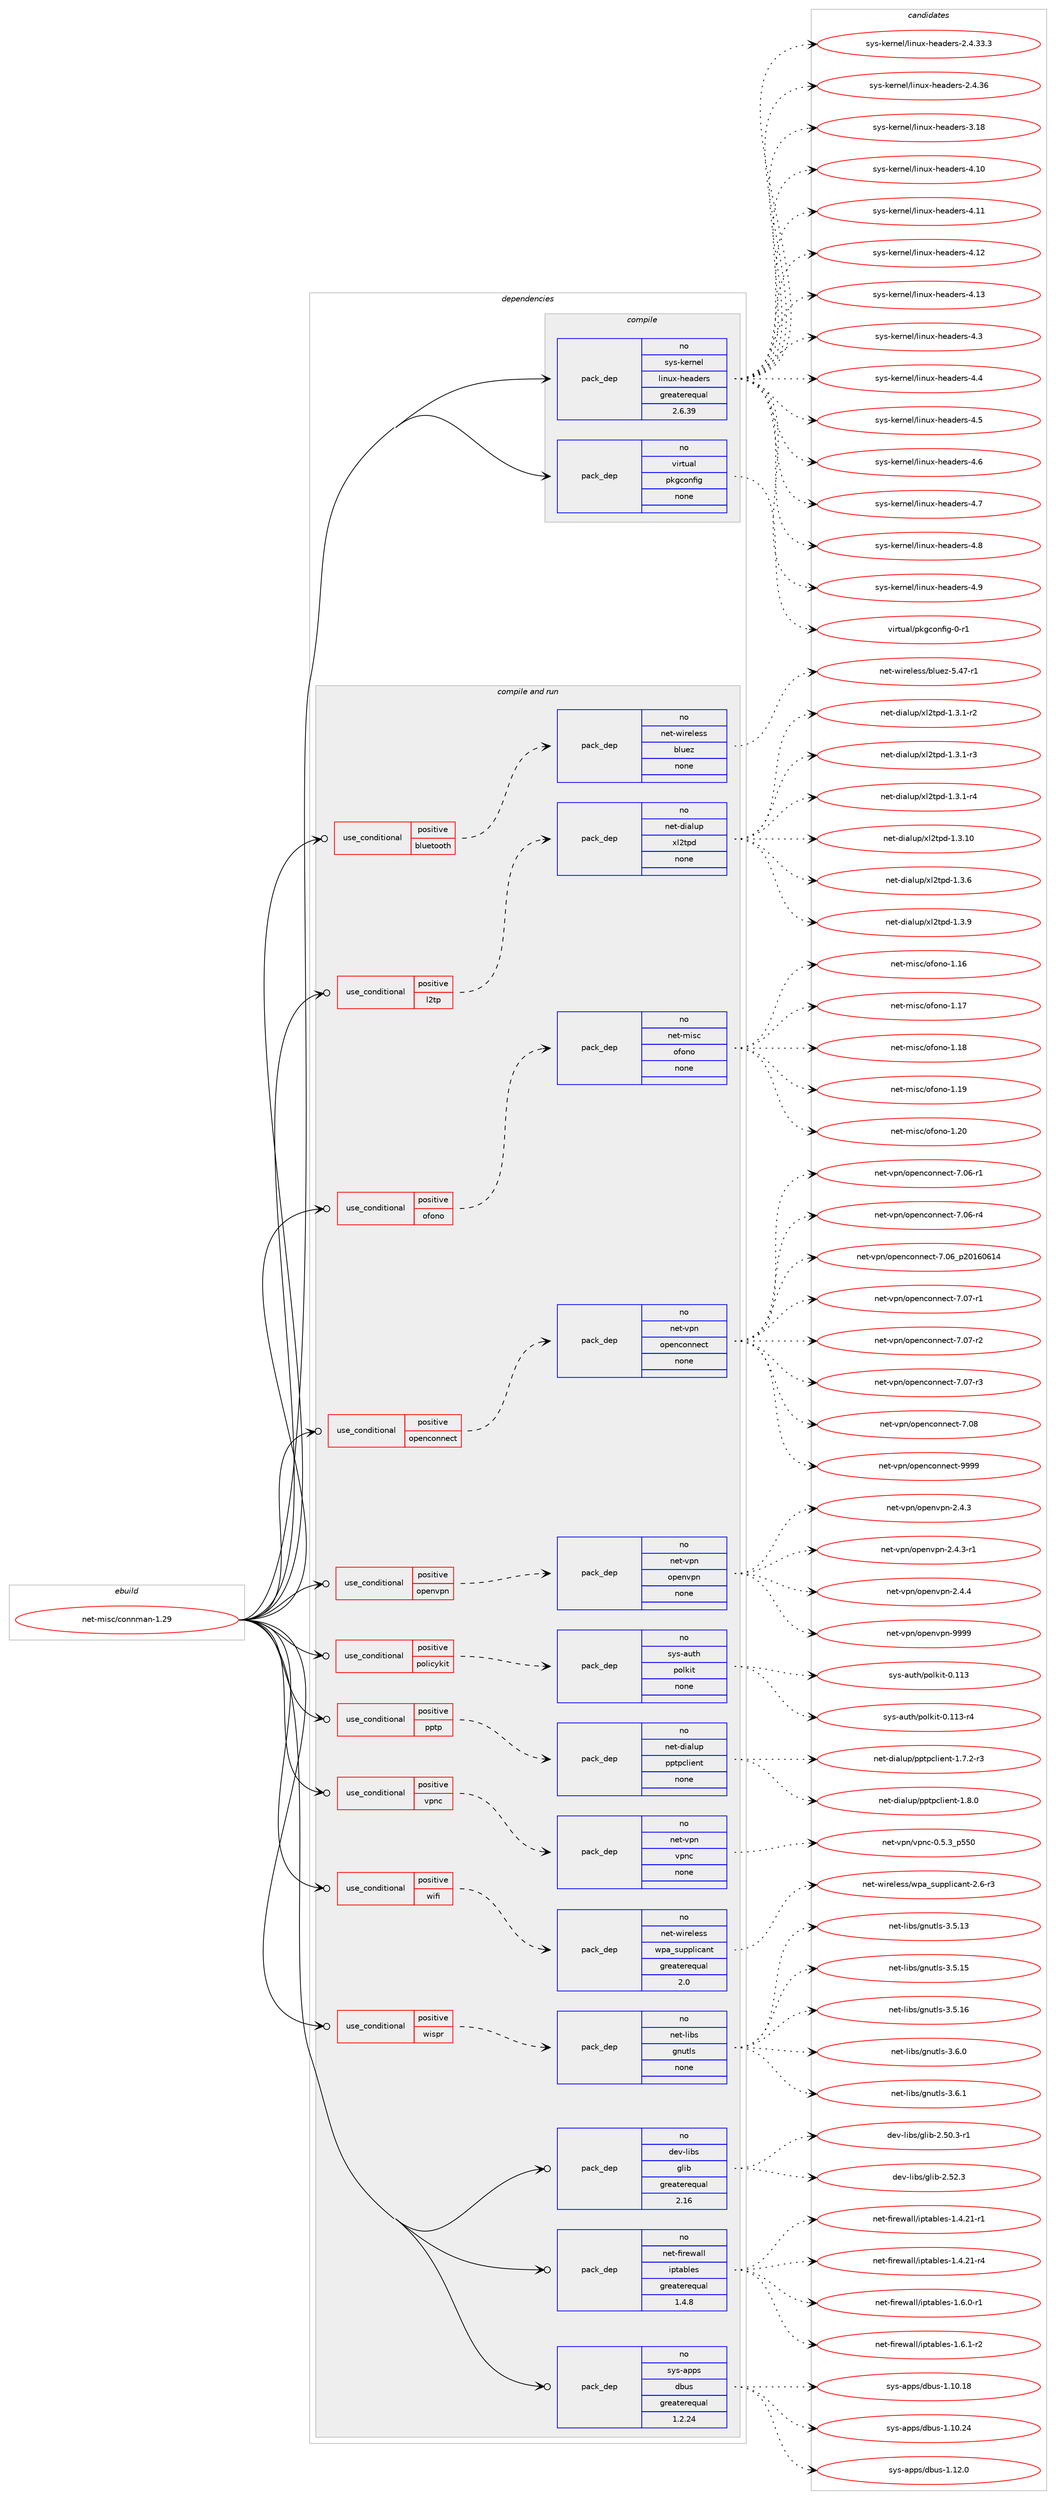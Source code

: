 digraph prolog {

# *************
# Graph options
# *************

newrank=true;
concentrate=true;
compound=true;
graph [rankdir=LR,fontname=Helvetica,fontsize=10,ranksep=1.5];#, ranksep=2.5, nodesep=0.2];
edge  [arrowhead=vee];
node  [fontname=Helvetica,fontsize=10];

# **********
# The ebuild
# **********

subgraph cluster_leftcol {
color=gray;
rank=same;
label=<<i>ebuild</i>>;
id [label="net-misc/connman-1.29", color=red, width=4, href="../net-misc/connman-1.29.svg"];
}

# ****************
# The dependencies
# ****************

subgraph cluster_midcol {
color=gray;
label=<<i>dependencies</i>>;
subgraph cluster_compile {
fillcolor="#eeeeee";
style=filled;
label=<<i>compile</i>>;
subgraph pack311947 {
dependency424209 [label=<<TABLE BORDER="0" CELLBORDER="1" CELLSPACING="0" CELLPADDING="4" WIDTH="220"><TR><TD ROWSPAN="6" CELLPADDING="30">pack_dep</TD></TR><TR><TD WIDTH="110">no</TD></TR><TR><TD>sys-kernel</TD></TR><TR><TD>linux-headers</TD></TR><TR><TD>greaterequal</TD></TR><TR><TD>2.6.39</TD></TR></TABLE>>, shape=none, color=blue];
}
id:e -> dependency424209:w [weight=20,style="solid",arrowhead="vee"];
subgraph pack311948 {
dependency424210 [label=<<TABLE BORDER="0" CELLBORDER="1" CELLSPACING="0" CELLPADDING="4" WIDTH="220"><TR><TD ROWSPAN="6" CELLPADDING="30">pack_dep</TD></TR><TR><TD WIDTH="110">no</TD></TR><TR><TD>virtual</TD></TR><TR><TD>pkgconfig</TD></TR><TR><TD>none</TD></TR><TR><TD></TD></TR></TABLE>>, shape=none, color=blue];
}
id:e -> dependency424210:w [weight=20,style="solid",arrowhead="vee"];
}
subgraph cluster_compileandrun {
fillcolor="#eeeeee";
style=filled;
label=<<i>compile and run</i>>;
subgraph cond105087 {
dependency424211 [label=<<TABLE BORDER="0" CELLBORDER="1" CELLSPACING="0" CELLPADDING="4"><TR><TD ROWSPAN="3" CELLPADDING="10">use_conditional</TD></TR><TR><TD>positive</TD></TR><TR><TD>bluetooth</TD></TR></TABLE>>, shape=none, color=red];
subgraph pack311949 {
dependency424212 [label=<<TABLE BORDER="0" CELLBORDER="1" CELLSPACING="0" CELLPADDING="4" WIDTH="220"><TR><TD ROWSPAN="6" CELLPADDING="30">pack_dep</TD></TR><TR><TD WIDTH="110">no</TD></TR><TR><TD>net-wireless</TD></TR><TR><TD>bluez</TD></TR><TR><TD>none</TD></TR><TR><TD></TD></TR></TABLE>>, shape=none, color=blue];
}
dependency424211:e -> dependency424212:w [weight=20,style="dashed",arrowhead="vee"];
}
id:e -> dependency424211:w [weight=20,style="solid",arrowhead="odotvee"];
subgraph cond105088 {
dependency424213 [label=<<TABLE BORDER="0" CELLBORDER="1" CELLSPACING="0" CELLPADDING="4"><TR><TD ROWSPAN="3" CELLPADDING="10">use_conditional</TD></TR><TR><TD>positive</TD></TR><TR><TD>l2tp</TD></TR></TABLE>>, shape=none, color=red];
subgraph pack311950 {
dependency424214 [label=<<TABLE BORDER="0" CELLBORDER="1" CELLSPACING="0" CELLPADDING="4" WIDTH="220"><TR><TD ROWSPAN="6" CELLPADDING="30">pack_dep</TD></TR><TR><TD WIDTH="110">no</TD></TR><TR><TD>net-dialup</TD></TR><TR><TD>xl2tpd</TD></TR><TR><TD>none</TD></TR><TR><TD></TD></TR></TABLE>>, shape=none, color=blue];
}
dependency424213:e -> dependency424214:w [weight=20,style="dashed",arrowhead="vee"];
}
id:e -> dependency424213:w [weight=20,style="solid",arrowhead="odotvee"];
subgraph cond105089 {
dependency424215 [label=<<TABLE BORDER="0" CELLBORDER="1" CELLSPACING="0" CELLPADDING="4"><TR><TD ROWSPAN="3" CELLPADDING="10">use_conditional</TD></TR><TR><TD>positive</TD></TR><TR><TD>ofono</TD></TR></TABLE>>, shape=none, color=red];
subgraph pack311951 {
dependency424216 [label=<<TABLE BORDER="0" CELLBORDER="1" CELLSPACING="0" CELLPADDING="4" WIDTH="220"><TR><TD ROWSPAN="6" CELLPADDING="30">pack_dep</TD></TR><TR><TD WIDTH="110">no</TD></TR><TR><TD>net-misc</TD></TR><TR><TD>ofono</TD></TR><TR><TD>none</TD></TR><TR><TD></TD></TR></TABLE>>, shape=none, color=blue];
}
dependency424215:e -> dependency424216:w [weight=20,style="dashed",arrowhead="vee"];
}
id:e -> dependency424215:w [weight=20,style="solid",arrowhead="odotvee"];
subgraph cond105090 {
dependency424217 [label=<<TABLE BORDER="0" CELLBORDER="1" CELLSPACING="0" CELLPADDING="4"><TR><TD ROWSPAN="3" CELLPADDING="10">use_conditional</TD></TR><TR><TD>positive</TD></TR><TR><TD>openconnect</TD></TR></TABLE>>, shape=none, color=red];
subgraph pack311952 {
dependency424218 [label=<<TABLE BORDER="0" CELLBORDER="1" CELLSPACING="0" CELLPADDING="4" WIDTH="220"><TR><TD ROWSPAN="6" CELLPADDING="30">pack_dep</TD></TR><TR><TD WIDTH="110">no</TD></TR><TR><TD>net-vpn</TD></TR><TR><TD>openconnect</TD></TR><TR><TD>none</TD></TR><TR><TD></TD></TR></TABLE>>, shape=none, color=blue];
}
dependency424217:e -> dependency424218:w [weight=20,style="dashed",arrowhead="vee"];
}
id:e -> dependency424217:w [weight=20,style="solid",arrowhead="odotvee"];
subgraph cond105091 {
dependency424219 [label=<<TABLE BORDER="0" CELLBORDER="1" CELLSPACING="0" CELLPADDING="4"><TR><TD ROWSPAN="3" CELLPADDING="10">use_conditional</TD></TR><TR><TD>positive</TD></TR><TR><TD>openvpn</TD></TR></TABLE>>, shape=none, color=red];
subgraph pack311953 {
dependency424220 [label=<<TABLE BORDER="0" CELLBORDER="1" CELLSPACING="0" CELLPADDING="4" WIDTH="220"><TR><TD ROWSPAN="6" CELLPADDING="30">pack_dep</TD></TR><TR><TD WIDTH="110">no</TD></TR><TR><TD>net-vpn</TD></TR><TR><TD>openvpn</TD></TR><TR><TD>none</TD></TR><TR><TD></TD></TR></TABLE>>, shape=none, color=blue];
}
dependency424219:e -> dependency424220:w [weight=20,style="dashed",arrowhead="vee"];
}
id:e -> dependency424219:w [weight=20,style="solid",arrowhead="odotvee"];
subgraph cond105092 {
dependency424221 [label=<<TABLE BORDER="0" CELLBORDER="1" CELLSPACING="0" CELLPADDING="4"><TR><TD ROWSPAN="3" CELLPADDING="10">use_conditional</TD></TR><TR><TD>positive</TD></TR><TR><TD>policykit</TD></TR></TABLE>>, shape=none, color=red];
subgraph pack311954 {
dependency424222 [label=<<TABLE BORDER="0" CELLBORDER="1" CELLSPACING="0" CELLPADDING="4" WIDTH="220"><TR><TD ROWSPAN="6" CELLPADDING="30">pack_dep</TD></TR><TR><TD WIDTH="110">no</TD></TR><TR><TD>sys-auth</TD></TR><TR><TD>polkit</TD></TR><TR><TD>none</TD></TR><TR><TD></TD></TR></TABLE>>, shape=none, color=blue];
}
dependency424221:e -> dependency424222:w [weight=20,style="dashed",arrowhead="vee"];
}
id:e -> dependency424221:w [weight=20,style="solid",arrowhead="odotvee"];
subgraph cond105093 {
dependency424223 [label=<<TABLE BORDER="0" CELLBORDER="1" CELLSPACING="0" CELLPADDING="4"><TR><TD ROWSPAN="3" CELLPADDING="10">use_conditional</TD></TR><TR><TD>positive</TD></TR><TR><TD>pptp</TD></TR></TABLE>>, shape=none, color=red];
subgraph pack311955 {
dependency424224 [label=<<TABLE BORDER="0" CELLBORDER="1" CELLSPACING="0" CELLPADDING="4" WIDTH="220"><TR><TD ROWSPAN="6" CELLPADDING="30">pack_dep</TD></TR><TR><TD WIDTH="110">no</TD></TR><TR><TD>net-dialup</TD></TR><TR><TD>pptpclient</TD></TR><TR><TD>none</TD></TR><TR><TD></TD></TR></TABLE>>, shape=none, color=blue];
}
dependency424223:e -> dependency424224:w [weight=20,style="dashed",arrowhead="vee"];
}
id:e -> dependency424223:w [weight=20,style="solid",arrowhead="odotvee"];
subgraph cond105094 {
dependency424225 [label=<<TABLE BORDER="0" CELLBORDER="1" CELLSPACING="0" CELLPADDING="4"><TR><TD ROWSPAN="3" CELLPADDING="10">use_conditional</TD></TR><TR><TD>positive</TD></TR><TR><TD>vpnc</TD></TR></TABLE>>, shape=none, color=red];
subgraph pack311956 {
dependency424226 [label=<<TABLE BORDER="0" CELLBORDER="1" CELLSPACING="0" CELLPADDING="4" WIDTH="220"><TR><TD ROWSPAN="6" CELLPADDING="30">pack_dep</TD></TR><TR><TD WIDTH="110">no</TD></TR><TR><TD>net-vpn</TD></TR><TR><TD>vpnc</TD></TR><TR><TD>none</TD></TR><TR><TD></TD></TR></TABLE>>, shape=none, color=blue];
}
dependency424225:e -> dependency424226:w [weight=20,style="dashed",arrowhead="vee"];
}
id:e -> dependency424225:w [weight=20,style="solid",arrowhead="odotvee"];
subgraph cond105095 {
dependency424227 [label=<<TABLE BORDER="0" CELLBORDER="1" CELLSPACING="0" CELLPADDING="4"><TR><TD ROWSPAN="3" CELLPADDING="10">use_conditional</TD></TR><TR><TD>positive</TD></TR><TR><TD>wifi</TD></TR></TABLE>>, shape=none, color=red];
subgraph pack311957 {
dependency424228 [label=<<TABLE BORDER="0" CELLBORDER="1" CELLSPACING="0" CELLPADDING="4" WIDTH="220"><TR><TD ROWSPAN="6" CELLPADDING="30">pack_dep</TD></TR><TR><TD WIDTH="110">no</TD></TR><TR><TD>net-wireless</TD></TR><TR><TD>wpa_supplicant</TD></TR><TR><TD>greaterequal</TD></TR><TR><TD>2.0</TD></TR></TABLE>>, shape=none, color=blue];
}
dependency424227:e -> dependency424228:w [weight=20,style="dashed",arrowhead="vee"];
}
id:e -> dependency424227:w [weight=20,style="solid",arrowhead="odotvee"];
subgraph cond105096 {
dependency424229 [label=<<TABLE BORDER="0" CELLBORDER="1" CELLSPACING="0" CELLPADDING="4"><TR><TD ROWSPAN="3" CELLPADDING="10">use_conditional</TD></TR><TR><TD>positive</TD></TR><TR><TD>wispr</TD></TR></TABLE>>, shape=none, color=red];
subgraph pack311958 {
dependency424230 [label=<<TABLE BORDER="0" CELLBORDER="1" CELLSPACING="0" CELLPADDING="4" WIDTH="220"><TR><TD ROWSPAN="6" CELLPADDING="30">pack_dep</TD></TR><TR><TD WIDTH="110">no</TD></TR><TR><TD>net-libs</TD></TR><TR><TD>gnutls</TD></TR><TR><TD>none</TD></TR><TR><TD></TD></TR></TABLE>>, shape=none, color=blue];
}
dependency424229:e -> dependency424230:w [weight=20,style="dashed",arrowhead="vee"];
}
id:e -> dependency424229:w [weight=20,style="solid",arrowhead="odotvee"];
subgraph pack311959 {
dependency424231 [label=<<TABLE BORDER="0" CELLBORDER="1" CELLSPACING="0" CELLPADDING="4" WIDTH="220"><TR><TD ROWSPAN="6" CELLPADDING="30">pack_dep</TD></TR><TR><TD WIDTH="110">no</TD></TR><TR><TD>dev-libs</TD></TR><TR><TD>glib</TD></TR><TR><TD>greaterequal</TD></TR><TR><TD>2.16</TD></TR></TABLE>>, shape=none, color=blue];
}
id:e -> dependency424231:w [weight=20,style="solid",arrowhead="odotvee"];
subgraph pack311960 {
dependency424232 [label=<<TABLE BORDER="0" CELLBORDER="1" CELLSPACING="0" CELLPADDING="4" WIDTH="220"><TR><TD ROWSPAN="6" CELLPADDING="30">pack_dep</TD></TR><TR><TD WIDTH="110">no</TD></TR><TR><TD>net-firewall</TD></TR><TR><TD>iptables</TD></TR><TR><TD>greaterequal</TD></TR><TR><TD>1.4.8</TD></TR></TABLE>>, shape=none, color=blue];
}
id:e -> dependency424232:w [weight=20,style="solid",arrowhead="odotvee"];
subgraph pack311961 {
dependency424233 [label=<<TABLE BORDER="0" CELLBORDER="1" CELLSPACING="0" CELLPADDING="4" WIDTH="220"><TR><TD ROWSPAN="6" CELLPADDING="30">pack_dep</TD></TR><TR><TD WIDTH="110">no</TD></TR><TR><TD>sys-apps</TD></TR><TR><TD>dbus</TD></TR><TR><TD>greaterequal</TD></TR><TR><TD>1.2.24</TD></TR></TABLE>>, shape=none, color=blue];
}
id:e -> dependency424233:w [weight=20,style="solid",arrowhead="odotvee"];
}
subgraph cluster_run {
fillcolor="#eeeeee";
style=filled;
label=<<i>run</i>>;
}
}

# **************
# The candidates
# **************

subgraph cluster_choices {
rank=same;
color=gray;
label=<<i>candidates</i>>;

subgraph choice311947 {
color=black;
nodesep=1;
choice11512111545107101114110101108471081051101171204510410197100101114115455046524651514651 [label="sys-kernel/linux-headers-2.4.33.3", color=red, width=4,href="../sys-kernel/linux-headers-2.4.33.3.svg"];
choice1151211154510710111411010110847108105110117120451041019710010111411545504652465154 [label="sys-kernel/linux-headers-2.4.36", color=red, width=4,href="../sys-kernel/linux-headers-2.4.36.svg"];
choice115121115451071011141101011084710810511011712045104101971001011141154551464956 [label="sys-kernel/linux-headers-3.18", color=red, width=4,href="../sys-kernel/linux-headers-3.18.svg"];
choice115121115451071011141101011084710810511011712045104101971001011141154552464948 [label="sys-kernel/linux-headers-4.10", color=red, width=4,href="../sys-kernel/linux-headers-4.10.svg"];
choice115121115451071011141101011084710810511011712045104101971001011141154552464949 [label="sys-kernel/linux-headers-4.11", color=red, width=4,href="../sys-kernel/linux-headers-4.11.svg"];
choice115121115451071011141101011084710810511011712045104101971001011141154552464950 [label="sys-kernel/linux-headers-4.12", color=red, width=4,href="../sys-kernel/linux-headers-4.12.svg"];
choice115121115451071011141101011084710810511011712045104101971001011141154552464951 [label="sys-kernel/linux-headers-4.13", color=red, width=4,href="../sys-kernel/linux-headers-4.13.svg"];
choice1151211154510710111411010110847108105110117120451041019710010111411545524651 [label="sys-kernel/linux-headers-4.3", color=red, width=4,href="../sys-kernel/linux-headers-4.3.svg"];
choice1151211154510710111411010110847108105110117120451041019710010111411545524652 [label="sys-kernel/linux-headers-4.4", color=red, width=4,href="../sys-kernel/linux-headers-4.4.svg"];
choice1151211154510710111411010110847108105110117120451041019710010111411545524653 [label="sys-kernel/linux-headers-4.5", color=red, width=4,href="../sys-kernel/linux-headers-4.5.svg"];
choice1151211154510710111411010110847108105110117120451041019710010111411545524654 [label="sys-kernel/linux-headers-4.6", color=red, width=4,href="../sys-kernel/linux-headers-4.6.svg"];
choice1151211154510710111411010110847108105110117120451041019710010111411545524655 [label="sys-kernel/linux-headers-4.7", color=red, width=4,href="../sys-kernel/linux-headers-4.7.svg"];
choice1151211154510710111411010110847108105110117120451041019710010111411545524656 [label="sys-kernel/linux-headers-4.8", color=red, width=4,href="../sys-kernel/linux-headers-4.8.svg"];
choice1151211154510710111411010110847108105110117120451041019710010111411545524657 [label="sys-kernel/linux-headers-4.9", color=red, width=4,href="../sys-kernel/linux-headers-4.9.svg"];
dependency424209:e -> choice11512111545107101114110101108471081051101171204510410197100101114115455046524651514651:w [style=dotted,weight="100"];
dependency424209:e -> choice1151211154510710111411010110847108105110117120451041019710010111411545504652465154:w [style=dotted,weight="100"];
dependency424209:e -> choice115121115451071011141101011084710810511011712045104101971001011141154551464956:w [style=dotted,weight="100"];
dependency424209:e -> choice115121115451071011141101011084710810511011712045104101971001011141154552464948:w [style=dotted,weight="100"];
dependency424209:e -> choice115121115451071011141101011084710810511011712045104101971001011141154552464949:w [style=dotted,weight="100"];
dependency424209:e -> choice115121115451071011141101011084710810511011712045104101971001011141154552464950:w [style=dotted,weight="100"];
dependency424209:e -> choice115121115451071011141101011084710810511011712045104101971001011141154552464951:w [style=dotted,weight="100"];
dependency424209:e -> choice1151211154510710111411010110847108105110117120451041019710010111411545524651:w [style=dotted,weight="100"];
dependency424209:e -> choice1151211154510710111411010110847108105110117120451041019710010111411545524652:w [style=dotted,weight="100"];
dependency424209:e -> choice1151211154510710111411010110847108105110117120451041019710010111411545524653:w [style=dotted,weight="100"];
dependency424209:e -> choice1151211154510710111411010110847108105110117120451041019710010111411545524654:w [style=dotted,weight="100"];
dependency424209:e -> choice1151211154510710111411010110847108105110117120451041019710010111411545524655:w [style=dotted,weight="100"];
dependency424209:e -> choice1151211154510710111411010110847108105110117120451041019710010111411545524656:w [style=dotted,weight="100"];
dependency424209:e -> choice1151211154510710111411010110847108105110117120451041019710010111411545524657:w [style=dotted,weight="100"];
}
subgraph choice311948 {
color=black;
nodesep=1;
choice11810511411611797108471121071039911111010210510345484511449 [label="virtual/pkgconfig-0-r1", color=red, width=4,href="../virtual/pkgconfig-0-r1.svg"];
dependency424210:e -> choice11810511411611797108471121071039911111010210510345484511449:w [style=dotted,weight="100"];
}
subgraph choice311949 {
color=black;
nodesep=1;
choice11010111645119105114101108101115115479810811710112245534652554511449 [label="net-wireless/bluez-5.47-r1", color=red, width=4,href="../net-wireless/bluez-5.47-r1.svg"];
dependency424212:e -> choice11010111645119105114101108101115115479810811710112245534652554511449:w [style=dotted,weight="100"];
}
subgraph choice311950 {
color=black;
nodesep=1;
choice110101116451001059710811711247120108501161121004549465146494511450 [label="net-dialup/xl2tpd-1.3.1-r2", color=red, width=4,href="../net-dialup/xl2tpd-1.3.1-r2.svg"];
choice110101116451001059710811711247120108501161121004549465146494511451 [label="net-dialup/xl2tpd-1.3.1-r3", color=red, width=4,href="../net-dialup/xl2tpd-1.3.1-r3.svg"];
choice110101116451001059710811711247120108501161121004549465146494511452 [label="net-dialup/xl2tpd-1.3.1-r4", color=red, width=4,href="../net-dialup/xl2tpd-1.3.1-r4.svg"];
choice1101011164510010597108117112471201085011611210045494651464948 [label="net-dialup/xl2tpd-1.3.10", color=red, width=4,href="../net-dialup/xl2tpd-1.3.10.svg"];
choice11010111645100105971081171124712010850116112100454946514654 [label="net-dialup/xl2tpd-1.3.6", color=red, width=4,href="../net-dialup/xl2tpd-1.3.6.svg"];
choice11010111645100105971081171124712010850116112100454946514657 [label="net-dialup/xl2tpd-1.3.9", color=red, width=4,href="../net-dialup/xl2tpd-1.3.9.svg"];
dependency424214:e -> choice110101116451001059710811711247120108501161121004549465146494511450:w [style=dotted,weight="100"];
dependency424214:e -> choice110101116451001059710811711247120108501161121004549465146494511451:w [style=dotted,weight="100"];
dependency424214:e -> choice110101116451001059710811711247120108501161121004549465146494511452:w [style=dotted,weight="100"];
dependency424214:e -> choice1101011164510010597108117112471201085011611210045494651464948:w [style=dotted,weight="100"];
dependency424214:e -> choice11010111645100105971081171124712010850116112100454946514654:w [style=dotted,weight="100"];
dependency424214:e -> choice11010111645100105971081171124712010850116112100454946514657:w [style=dotted,weight="100"];
}
subgraph choice311951 {
color=black;
nodesep=1;
choice1101011164510910511599471111021111101114549464954 [label="net-misc/ofono-1.16", color=red, width=4,href="../net-misc/ofono-1.16.svg"];
choice1101011164510910511599471111021111101114549464955 [label="net-misc/ofono-1.17", color=red, width=4,href="../net-misc/ofono-1.17.svg"];
choice1101011164510910511599471111021111101114549464956 [label="net-misc/ofono-1.18", color=red, width=4,href="../net-misc/ofono-1.18.svg"];
choice1101011164510910511599471111021111101114549464957 [label="net-misc/ofono-1.19", color=red, width=4,href="../net-misc/ofono-1.19.svg"];
choice1101011164510910511599471111021111101114549465048 [label="net-misc/ofono-1.20", color=red, width=4,href="../net-misc/ofono-1.20.svg"];
dependency424216:e -> choice1101011164510910511599471111021111101114549464954:w [style=dotted,weight="100"];
dependency424216:e -> choice1101011164510910511599471111021111101114549464955:w [style=dotted,weight="100"];
dependency424216:e -> choice1101011164510910511599471111021111101114549464956:w [style=dotted,weight="100"];
dependency424216:e -> choice1101011164510910511599471111021111101114549464957:w [style=dotted,weight="100"];
dependency424216:e -> choice1101011164510910511599471111021111101114549465048:w [style=dotted,weight="100"];
}
subgraph choice311952 {
color=black;
nodesep=1;
choice1101011164511811211047111112101110991111101101019911645554648544511449 [label="net-vpn/openconnect-7.06-r1", color=red, width=4,href="../net-vpn/openconnect-7.06-r1.svg"];
choice1101011164511811211047111112101110991111101101019911645554648544511452 [label="net-vpn/openconnect-7.06-r4", color=red, width=4,href="../net-vpn/openconnect-7.06-r4.svg"];
choice110101116451181121104711111210111099111110110101991164555464854951125048495448544952 [label="net-vpn/openconnect-7.06_p20160614", color=red, width=4,href="../net-vpn/openconnect-7.06_p20160614.svg"];
choice1101011164511811211047111112101110991111101101019911645554648554511449 [label="net-vpn/openconnect-7.07-r1", color=red, width=4,href="../net-vpn/openconnect-7.07-r1.svg"];
choice1101011164511811211047111112101110991111101101019911645554648554511450 [label="net-vpn/openconnect-7.07-r2", color=red, width=4,href="../net-vpn/openconnect-7.07-r2.svg"];
choice1101011164511811211047111112101110991111101101019911645554648554511451 [label="net-vpn/openconnect-7.07-r3", color=red, width=4,href="../net-vpn/openconnect-7.07-r3.svg"];
choice110101116451181121104711111210111099111110110101991164555464856 [label="net-vpn/openconnect-7.08", color=red, width=4,href="../net-vpn/openconnect-7.08.svg"];
choice110101116451181121104711111210111099111110110101991164557575757 [label="net-vpn/openconnect-9999", color=red, width=4,href="../net-vpn/openconnect-9999.svg"];
dependency424218:e -> choice1101011164511811211047111112101110991111101101019911645554648544511449:w [style=dotted,weight="100"];
dependency424218:e -> choice1101011164511811211047111112101110991111101101019911645554648544511452:w [style=dotted,weight="100"];
dependency424218:e -> choice110101116451181121104711111210111099111110110101991164555464854951125048495448544952:w [style=dotted,weight="100"];
dependency424218:e -> choice1101011164511811211047111112101110991111101101019911645554648554511449:w [style=dotted,weight="100"];
dependency424218:e -> choice1101011164511811211047111112101110991111101101019911645554648554511450:w [style=dotted,weight="100"];
dependency424218:e -> choice1101011164511811211047111112101110991111101101019911645554648554511451:w [style=dotted,weight="100"];
dependency424218:e -> choice110101116451181121104711111210111099111110110101991164555464856:w [style=dotted,weight="100"];
dependency424218:e -> choice110101116451181121104711111210111099111110110101991164557575757:w [style=dotted,weight="100"];
}
subgraph choice311953 {
color=black;
nodesep=1;
choice1101011164511811211047111112101110118112110455046524651 [label="net-vpn/openvpn-2.4.3", color=red, width=4,href="../net-vpn/openvpn-2.4.3.svg"];
choice11010111645118112110471111121011101181121104550465246514511449 [label="net-vpn/openvpn-2.4.3-r1", color=red, width=4,href="../net-vpn/openvpn-2.4.3-r1.svg"];
choice1101011164511811211047111112101110118112110455046524652 [label="net-vpn/openvpn-2.4.4", color=red, width=4,href="../net-vpn/openvpn-2.4.4.svg"];
choice11010111645118112110471111121011101181121104557575757 [label="net-vpn/openvpn-9999", color=red, width=4,href="../net-vpn/openvpn-9999.svg"];
dependency424220:e -> choice1101011164511811211047111112101110118112110455046524651:w [style=dotted,weight="100"];
dependency424220:e -> choice11010111645118112110471111121011101181121104550465246514511449:w [style=dotted,weight="100"];
dependency424220:e -> choice1101011164511811211047111112101110118112110455046524652:w [style=dotted,weight="100"];
dependency424220:e -> choice11010111645118112110471111121011101181121104557575757:w [style=dotted,weight="100"];
}
subgraph choice311954 {
color=black;
nodesep=1;
choice115121115459711711610447112111108107105116454846494951 [label="sys-auth/polkit-0.113", color=red, width=4,href="../sys-auth/polkit-0.113.svg"];
choice1151211154597117116104471121111081071051164548464949514511452 [label="sys-auth/polkit-0.113-r4", color=red, width=4,href="../sys-auth/polkit-0.113-r4.svg"];
dependency424222:e -> choice115121115459711711610447112111108107105116454846494951:w [style=dotted,weight="100"];
dependency424222:e -> choice1151211154597117116104471121111081071051164548464949514511452:w [style=dotted,weight="100"];
}
subgraph choice311955 {
color=black;
nodesep=1;
choice110101116451001059710811711247112112116112991081051011101164549465546504511451 [label="net-dialup/pptpclient-1.7.2-r3", color=red, width=4,href="../net-dialup/pptpclient-1.7.2-r3.svg"];
choice11010111645100105971081171124711211211611299108105101110116454946564648 [label="net-dialup/pptpclient-1.8.0", color=red, width=4,href="../net-dialup/pptpclient-1.8.0.svg"];
dependency424224:e -> choice110101116451001059710811711247112112116112991081051011101164549465546504511451:w [style=dotted,weight="100"];
dependency424224:e -> choice11010111645100105971081171124711211211611299108105101110116454946564648:w [style=dotted,weight="100"];
}
subgraph choice311956 {
color=black;
nodesep=1;
choice11010111645118112110471181121109945484653465195112535348 [label="net-vpn/vpnc-0.5.3_p550", color=red, width=4,href="../net-vpn/vpnc-0.5.3_p550.svg"];
dependency424226:e -> choice11010111645118112110471181121109945484653465195112535348:w [style=dotted,weight="100"];
}
subgraph choice311957 {
color=black;
nodesep=1;
choice110101116451191051141011081011151154711911297951151171121121081059997110116455046544511451 [label="net-wireless/wpa_supplicant-2.6-r3", color=red, width=4,href="../net-wireless/wpa_supplicant-2.6-r3.svg"];
dependency424228:e -> choice110101116451191051141011081011151154711911297951151171121121081059997110116455046544511451:w [style=dotted,weight="100"];
}
subgraph choice311958 {
color=black;
nodesep=1;
choice11010111645108105981154710311011711610811545514653464951 [label="net-libs/gnutls-3.5.13", color=red, width=4,href="../net-libs/gnutls-3.5.13.svg"];
choice11010111645108105981154710311011711610811545514653464953 [label="net-libs/gnutls-3.5.15", color=red, width=4,href="../net-libs/gnutls-3.5.15.svg"];
choice11010111645108105981154710311011711610811545514653464954 [label="net-libs/gnutls-3.5.16", color=red, width=4,href="../net-libs/gnutls-3.5.16.svg"];
choice110101116451081059811547103110117116108115455146544648 [label="net-libs/gnutls-3.6.0", color=red, width=4,href="../net-libs/gnutls-3.6.0.svg"];
choice110101116451081059811547103110117116108115455146544649 [label="net-libs/gnutls-3.6.1", color=red, width=4,href="../net-libs/gnutls-3.6.1.svg"];
dependency424230:e -> choice11010111645108105981154710311011711610811545514653464951:w [style=dotted,weight="100"];
dependency424230:e -> choice11010111645108105981154710311011711610811545514653464953:w [style=dotted,weight="100"];
dependency424230:e -> choice11010111645108105981154710311011711610811545514653464954:w [style=dotted,weight="100"];
dependency424230:e -> choice110101116451081059811547103110117116108115455146544648:w [style=dotted,weight="100"];
dependency424230:e -> choice110101116451081059811547103110117116108115455146544649:w [style=dotted,weight="100"];
}
subgraph choice311959 {
color=black;
nodesep=1;
choice10010111845108105981154710310810598455046534846514511449 [label="dev-libs/glib-2.50.3-r1", color=red, width=4,href="../dev-libs/glib-2.50.3-r1.svg"];
choice1001011184510810598115471031081059845504653504651 [label="dev-libs/glib-2.52.3", color=red, width=4,href="../dev-libs/glib-2.52.3.svg"];
dependency424231:e -> choice10010111845108105981154710310810598455046534846514511449:w [style=dotted,weight="100"];
dependency424231:e -> choice1001011184510810598115471031081059845504653504651:w [style=dotted,weight="100"];
}
subgraph choice311960 {
color=black;
nodesep=1;
choice1101011164510210511410111997108108471051121169798108101115454946524650494511449 [label="net-firewall/iptables-1.4.21-r1", color=red, width=4,href="../net-firewall/iptables-1.4.21-r1.svg"];
choice1101011164510210511410111997108108471051121169798108101115454946524650494511452 [label="net-firewall/iptables-1.4.21-r4", color=red, width=4,href="../net-firewall/iptables-1.4.21-r4.svg"];
choice11010111645102105114101119971081084710511211697981081011154549465446484511449 [label="net-firewall/iptables-1.6.0-r1", color=red, width=4,href="../net-firewall/iptables-1.6.0-r1.svg"];
choice11010111645102105114101119971081084710511211697981081011154549465446494511450 [label="net-firewall/iptables-1.6.1-r2", color=red, width=4,href="../net-firewall/iptables-1.6.1-r2.svg"];
dependency424232:e -> choice1101011164510210511410111997108108471051121169798108101115454946524650494511449:w [style=dotted,weight="100"];
dependency424232:e -> choice1101011164510210511410111997108108471051121169798108101115454946524650494511452:w [style=dotted,weight="100"];
dependency424232:e -> choice11010111645102105114101119971081084710511211697981081011154549465446484511449:w [style=dotted,weight="100"];
dependency424232:e -> choice11010111645102105114101119971081084710511211697981081011154549465446494511450:w [style=dotted,weight="100"];
}
subgraph choice311961 {
color=black;
nodesep=1;
choice115121115459711211211547100981171154549464948464956 [label="sys-apps/dbus-1.10.18", color=red, width=4,href="../sys-apps/dbus-1.10.18.svg"];
choice115121115459711211211547100981171154549464948465052 [label="sys-apps/dbus-1.10.24", color=red, width=4,href="../sys-apps/dbus-1.10.24.svg"];
choice1151211154597112112115471009811711545494649504648 [label="sys-apps/dbus-1.12.0", color=red, width=4,href="../sys-apps/dbus-1.12.0.svg"];
dependency424233:e -> choice115121115459711211211547100981171154549464948464956:w [style=dotted,weight="100"];
dependency424233:e -> choice115121115459711211211547100981171154549464948465052:w [style=dotted,weight="100"];
dependency424233:e -> choice1151211154597112112115471009811711545494649504648:w [style=dotted,weight="100"];
}
}

}
